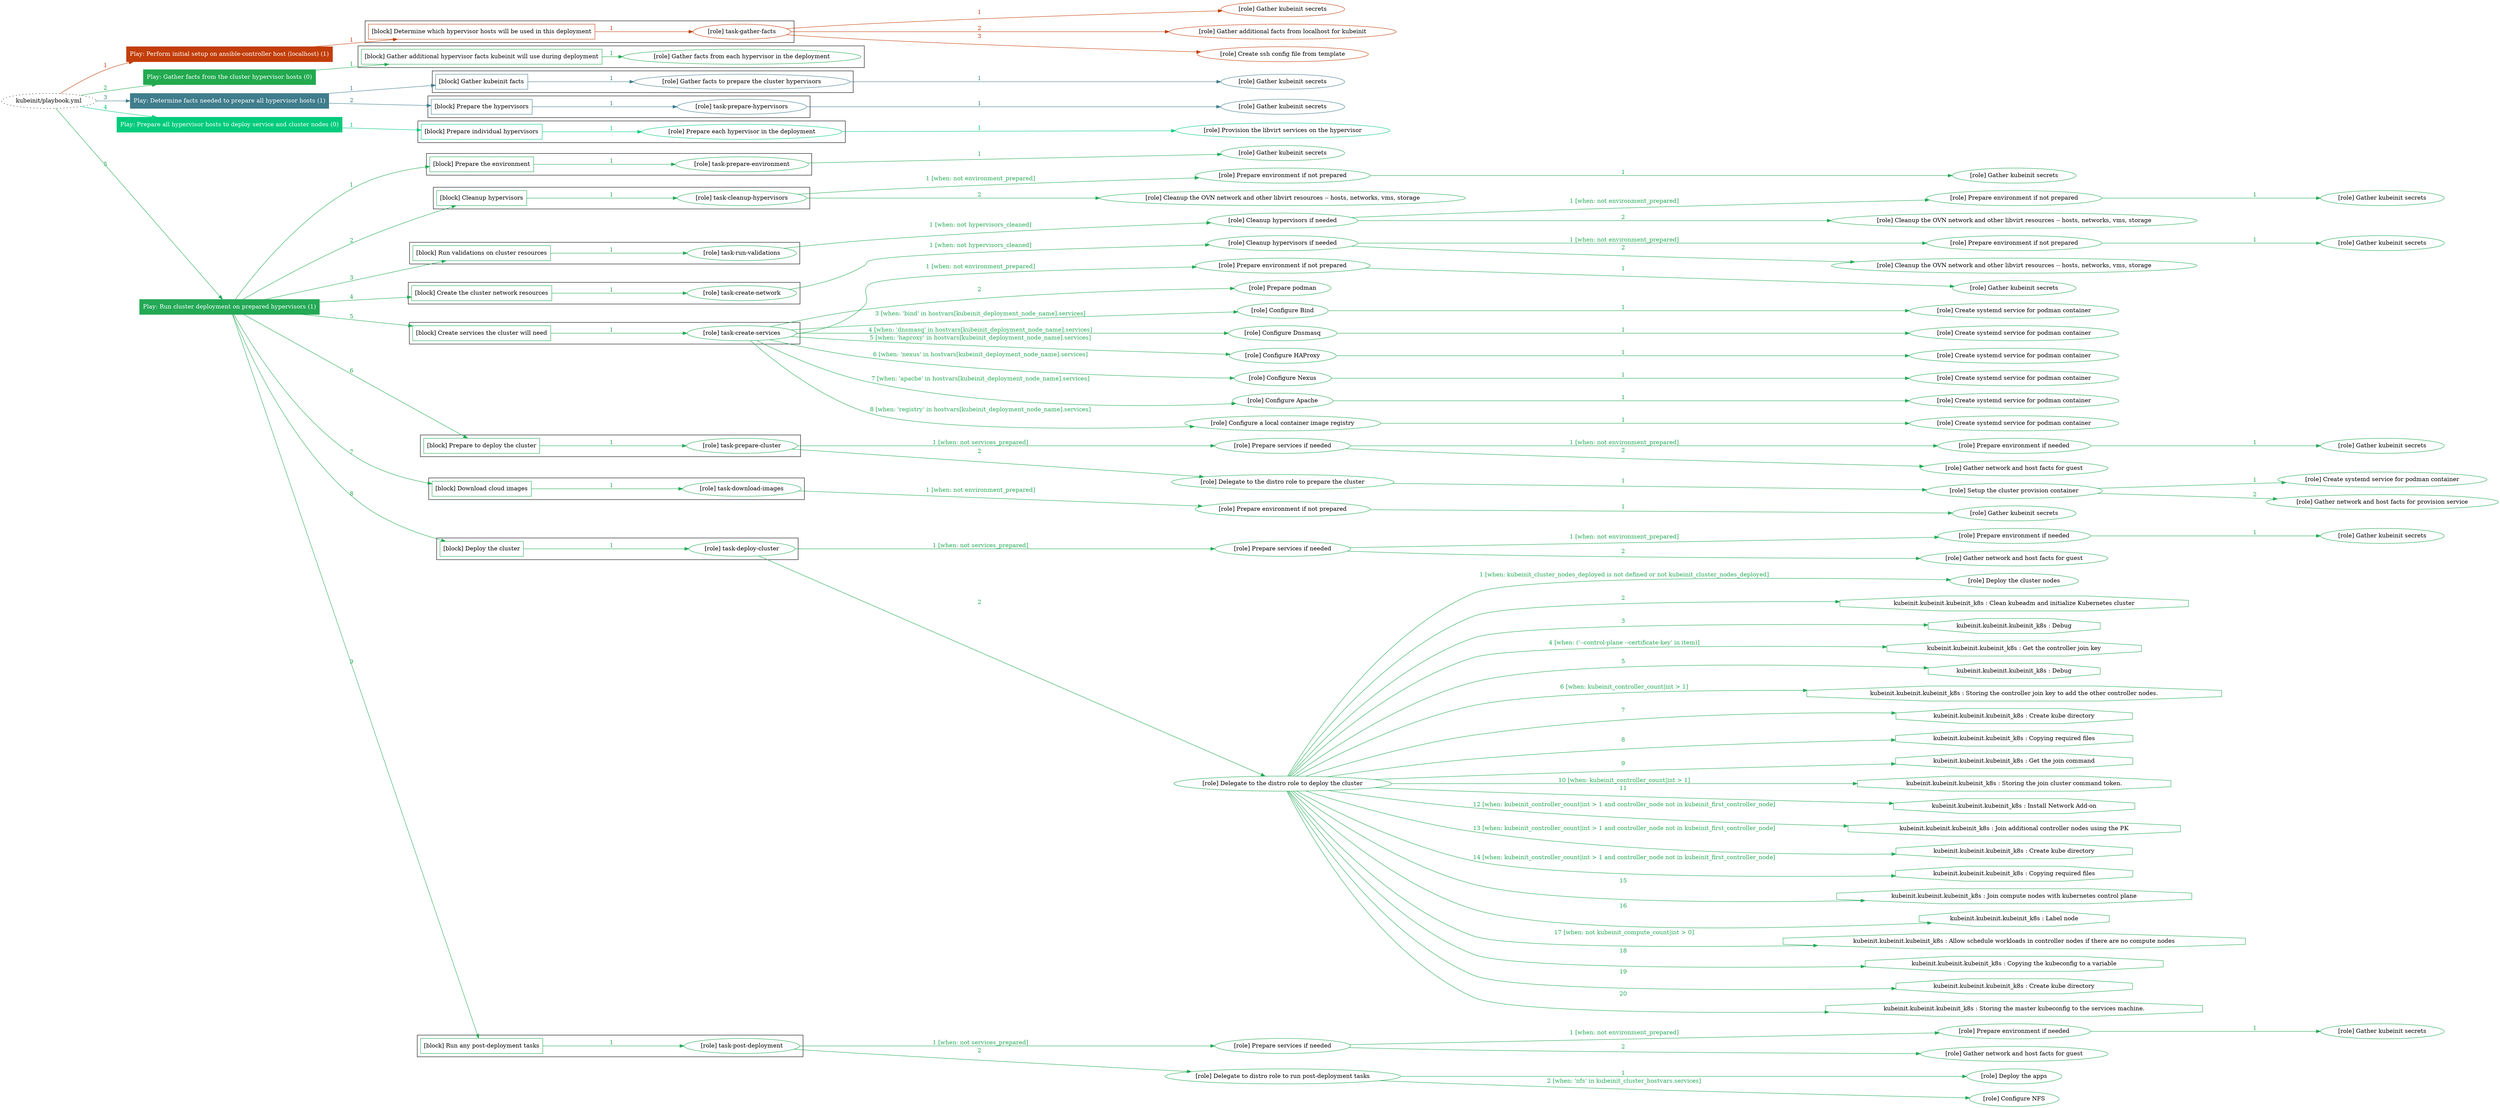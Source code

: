 digraph {
	graph [concentrate=true ordering=in rankdir=LR ratio=fill]
	edge [esep=5 sep=10]
	"kubeinit/playbook.yml" [URL="/home/runner/work/kubeinit/kubeinit/kubeinit/playbook.yml" id=playbook_2af66957 style=dotted]
	play_f3996094 [label="Play: Perform initial setup on ansible-controller host (localhost) (1)" URL="/home/runner/work/kubeinit/kubeinit/kubeinit/playbook.yml" color="#c23e0a" fontcolor="#ffffff" id=play_f3996094 shape=box style=filled tooltip=localhost]
	"kubeinit/playbook.yml" -> play_f3996094 [label="1 " color="#c23e0a" fontcolor="#c23e0a" id=edge_c5eaf8c7 labeltooltip="1 " tooltip="1 "]
	subgraph "Gather kubeinit secrets" {
		role_4ec7cae2 [label="[role] Gather kubeinit secrets" URL="/home/runner/.ansible/collections/ansible_collections/kubeinit/kubeinit/roles/kubeinit_prepare/tasks/build_hypervisors_group.yml" color="#c23e0a" id=role_4ec7cae2 tooltip="Gather kubeinit secrets"]
	}
	subgraph "Gather additional facts from localhost for kubeinit" {
		role_172be5a9 [label="[role] Gather additional facts from localhost for kubeinit" URL="/home/runner/.ansible/collections/ansible_collections/kubeinit/kubeinit/roles/kubeinit_prepare/tasks/build_hypervisors_group.yml" color="#c23e0a" id=role_172be5a9 tooltip="Gather additional facts from localhost for kubeinit"]
	}
	subgraph "Create ssh config file from template" {
		role_8881c49c [label="[role] Create ssh config file from template" URL="/home/runner/.ansible/collections/ansible_collections/kubeinit/kubeinit/roles/kubeinit_prepare/tasks/build_hypervisors_group.yml" color="#c23e0a" id=role_8881c49c tooltip="Create ssh config file from template"]
	}
	subgraph "task-gather-facts" {
		role_01f26b21 [label="[role] task-gather-facts" URL="/home/runner/work/kubeinit/kubeinit/kubeinit/playbook.yml" color="#c23e0a" id=role_01f26b21 tooltip="task-gather-facts"]
		role_01f26b21 -> role_4ec7cae2 [label="1 " color="#c23e0a" fontcolor="#c23e0a" id=edge_5e8ae590 labeltooltip="1 " tooltip="1 "]
		role_01f26b21 -> role_172be5a9 [label="2 " color="#c23e0a" fontcolor="#c23e0a" id=edge_879b4e52 labeltooltip="2 " tooltip="2 "]
		role_01f26b21 -> role_8881c49c [label="3 " color="#c23e0a" fontcolor="#c23e0a" id=edge_60de0d81 labeltooltip="3 " tooltip="3 "]
	}
	subgraph "Play: Perform initial setup on ansible-controller host (localhost) (1)" {
		play_f3996094 -> block_609d11ee [label=1 color="#c23e0a" fontcolor="#c23e0a" id=edge_d1c57ea1 labeltooltip=1 tooltip=1]
		subgraph cluster_block_609d11ee {
			block_609d11ee [label="[block] Determine which hypervisor hosts will be used in this deployment" URL="/home/runner/work/kubeinit/kubeinit/kubeinit/playbook.yml" color="#c23e0a" id=block_609d11ee labeltooltip="Determine which hypervisor hosts will be used in this deployment" shape=box tooltip="Determine which hypervisor hosts will be used in this deployment"]
			block_609d11ee -> role_01f26b21 [label="1 " color="#c23e0a" fontcolor="#c23e0a" id=edge_2f286d44 labeltooltip="1 " tooltip="1 "]
		}
	}
	play_d330a98d [label="Play: Gather facts from the cluster hypervisor hosts (0)" URL="/home/runner/work/kubeinit/kubeinit/kubeinit/playbook.yml" color="#22aa4f" fontcolor="#ffffff" id=play_d330a98d shape=box style=filled tooltip="Play: Gather facts from the cluster hypervisor hosts (0)"]
	"kubeinit/playbook.yml" -> play_d330a98d [label="2 " color="#22aa4f" fontcolor="#22aa4f" id=edge_b6f22baf labeltooltip="2 " tooltip="2 "]
	subgraph "Gather facts from each hypervisor in the deployment" {
		role_2ea8d318 [label="[role] Gather facts from each hypervisor in the deployment" URL="/home/runner/work/kubeinit/kubeinit/kubeinit/playbook.yml" color="#22aa4f" id=role_2ea8d318 tooltip="Gather facts from each hypervisor in the deployment"]
	}
	subgraph "Play: Gather facts from the cluster hypervisor hosts (0)" {
		play_d330a98d -> block_a0192c1f [label=1 color="#22aa4f" fontcolor="#22aa4f" id=edge_f979d22c labeltooltip=1 tooltip=1]
		subgraph cluster_block_a0192c1f {
			block_a0192c1f [label="[block] Gather additional hypervisor facts kubeinit will use during deployment" URL="/home/runner/work/kubeinit/kubeinit/kubeinit/playbook.yml" color="#22aa4f" id=block_a0192c1f labeltooltip="Gather additional hypervisor facts kubeinit will use during deployment" shape=box tooltip="Gather additional hypervisor facts kubeinit will use during deployment"]
			block_a0192c1f -> role_2ea8d318 [label="1 " color="#22aa4f" fontcolor="#22aa4f" id=edge_ec2e20f8 labeltooltip="1 " tooltip="1 "]
		}
	}
	play_8c761207 [label="Play: Determine facts needed to prepare all hypervisor hosts (1)" URL="/home/runner/work/kubeinit/kubeinit/kubeinit/playbook.yml" color="#3f7d8d" fontcolor="#ffffff" id=play_8c761207 shape=box style=filled tooltip=localhost]
	"kubeinit/playbook.yml" -> play_8c761207 [label="3 " color="#3f7d8d" fontcolor="#3f7d8d" id=edge_eef0acbc labeltooltip="3 " tooltip="3 "]
	subgraph "Gather kubeinit secrets" {
		role_eb3e48d8 [label="[role] Gather kubeinit secrets" URL="/home/runner/.ansible/collections/ansible_collections/kubeinit/kubeinit/roles/kubeinit_prepare/tasks/gather_kubeinit_facts.yml" color="#3f7d8d" id=role_eb3e48d8 tooltip="Gather kubeinit secrets"]
	}
	subgraph "Gather facts to prepare the cluster hypervisors" {
		role_c246a0ab [label="[role] Gather facts to prepare the cluster hypervisors" URL="/home/runner/work/kubeinit/kubeinit/kubeinit/playbook.yml" color="#3f7d8d" id=role_c246a0ab tooltip="Gather facts to prepare the cluster hypervisors"]
		role_c246a0ab -> role_eb3e48d8 [label="1 " color="#3f7d8d" fontcolor="#3f7d8d" id=edge_fba3e401 labeltooltip="1 " tooltip="1 "]
	}
	subgraph "Gather kubeinit secrets" {
		role_e190739e [label="[role] Gather kubeinit secrets" URL="/home/runner/.ansible/collections/ansible_collections/kubeinit/kubeinit/roles/kubeinit_prepare/tasks/gather_kubeinit_facts.yml" color="#3f7d8d" id=role_e190739e tooltip="Gather kubeinit secrets"]
	}
	subgraph "task-prepare-hypervisors" {
		role_053fa92c [label="[role] task-prepare-hypervisors" URL="/home/runner/work/kubeinit/kubeinit/kubeinit/playbook.yml" color="#3f7d8d" id=role_053fa92c tooltip="task-prepare-hypervisors"]
		role_053fa92c -> role_e190739e [label="1 " color="#3f7d8d" fontcolor="#3f7d8d" id=edge_a011cdf4 labeltooltip="1 " tooltip="1 "]
	}
	subgraph "Play: Determine facts needed to prepare all hypervisor hosts (1)" {
		play_8c761207 -> block_69f58859 [label=1 color="#3f7d8d" fontcolor="#3f7d8d" id=edge_ca623330 labeltooltip=1 tooltip=1]
		subgraph cluster_block_69f58859 {
			block_69f58859 [label="[block] Gather kubeinit facts" URL="/home/runner/work/kubeinit/kubeinit/kubeinit/playbook.yml" color="#3f7d8d" id=block_69f58859 labeltooltip="Gather kubeinit facts" shape=box tooltip="Gather kubeinit facts"]
			block_69f58859 -> role_c246a0ab [label="1 " color="#3f7d8d" fontcolor="#3f7d8d" id=edge_0b6a6005 labeltooltip="1 " tooltip="1 "]
		}
		play_8c761207 -> block_71cc1fa5 [label=2 color="#3f7d8d" fontcolor="#3f7d8d" id=edge_9a4b9c7e labeltooltip=2 tooltip=2]
		subgraph cluster_block_71cc1fa5 {
			block_71cc1fa5 [label="[block] Prepare the hypervisors" URL="/home/runner/work/kubeinit/kubeinit/kubeinit/playbook.yml" color="#3f7d8d" id=block_71cc1fa5 labeltooltip="Prepare the hypervisors" shape=box tooltip="Prepare the hypervisors"]
			block_71cc1fa5 -> role_053fa92c [label="1 " color="#3f7d8d" fontcolor="#3f7d8d" id=edge_6f95081b labeltooltip="1 " tooltip="1 "]
		}
	}
	play_8c409a76 [label="Play: Prepare all hypervisor hosts to deploy service and cluster nodes (0)" URL="/home/runner/work/kubeinit/kubeinit/kubeinit/playbook.yml" color="#01cb7c" fontcolor="#ffffff" id=play_8c409a76 shape=box style=filled tooltip="Play: Prepare all hypervisor hosts to deploy service and cluster nodes (0)"]
	"kubeinit/playbook.yml" -> play_8c409a76 [label="4 " color="#01cb7c" fontcolor="#01cb7c" id=edge_e09ab917 labeltooltip="4 " tooltip="4 "]
	subgraph "Provision the libvirt services on the hypervisor" {
		role_3d98e425 [label="[role] Provision the libvirt services on the hypervisor" URL="/home/runner/.ansible/collections/ansible_collections/kubeinit/kubeinit/roles/kubeinit_prepare/tasks/prepare_hypervisor.yml" color="#01cb7c" id=role_3d98e425 tooltip="Provision the libvirt services on the hypervisor"]
	}
	subgraph "Prepare each hypervisor in the deployment" {
		role_811d2096 [label="[role] Prepare each hypervisor in the deployment" URL="/home/runner/work/kubeinit/kubeinit/kubeinit/playbook.yml" color="#01cb7c" id=role_811d2096 tooltip="Prepare each hypervisor in the deployment"]
		role_811d2096 -> role_3d98e425 [label="1 " color="#01cb7c" fontcolor="#01cb7c" id=edge_cd9efd26 labeltooltip="1 " tooltip="1 "]
	}
	subgraph "Play: Prepare all hypervisor hosts to deploy service and cluster nodes (0)" {
		play_8c409a76 -> block_01877026 [label=1 color="#01cb7c" fontcolor="#01cb7c" id=edge_3a6cc529 labeltooltip=1 tooltip=1]
		subgraph cluster_block_01877026 {
			block_01877026 [label="[block] Prepare individual hypervisors" URL="/home/runner/work/kubeinit/kubeinit/kubeinit/playbook.yml" color="#01cb7c" id=block_01877026 labeltooltip="Prepare individual hypervisors" shape=box tooltip="Prepare individual hypervisors"]
			block_01877026 -> role_811d2096 [label="1 " color="#01cb7c" fontcolor="#01cb7c" id=edge_aebe0fec labeltooltip="1 " tooltip="1 "]
		}
	}
	play_faf9eb2d [label="Play: Run cluster deployment on prepared hypervisors (1)" URL="/home/runner/work/kubeinit/kubeinit/kubeinit/playbook.yml" color="#23a955" fontcolor="#ffffff" id=play_faf9eb2d shape=box style=filled tooltip=localhost]
	"kubeinit/playbook.yml" -> play_faf9eb2d [label="5 " color="#23a955" fontcolor="#23a955" id=edge_b9d985f2 labeltooltip="5 " tooltip="5 "]
	subgraph "Gather kubeinit secrets" {
		role_77f7f538 [label="[role] Gather kubeinit secrets" URL="/home/runner/.ansible/collections/ansible_collections/kubeinit/kubeinit/roles/kubeinit_prepare/tasks/gather_kubeinit_facts.yml" color="#23a955" id=role_77f7f538 tooltip="Gather kubeinit secrets"]
	}
	subgraph "task-prepare-environment" {
		role_9021f71b [label="[role] task-prepare-environment" URL="/home/runner/work/kubeinit/kubeinit/kubeinit/playbook.yml" color="#23a955" id=role_9021f71b tooltip="task-prepare-environment"]
		role_9021f71b -> role_77f7f538 [label="1 " color="#23a955" fontcolor="#23a955" id=edge_45853f8e labeltooltip="1 " tooltip="1 "]
	}
	subgraph "Gather kubeinit secrets" {
		role_977afcd3 [label="[role] Gather kubeinit secrets" URL="/home/runner/.ansible/collections/ansible_collections/kubeinit/kubeinit/roles/kubeinit_prepare/tasks/gather_kubeinit_facts.yml" color="#23a955" id=role_977afcd3 tooltip="Gather kubeinit secrets"]
	}
	subgraph "Prepare environment if not prepared" {
		role_f47e2fa8 [label="[role] Prepare environment if not prepared" URL="/home/runner/.ansible/collections/ansible_collections/kubeinit/kubeinit/roles/kubeinit_prepare/tasks/cleanup_hypervisors.yml" color="#23a955" id=role_f47e2fa8 tooltip="Prepare environment if not prepared"]
		role_f47e2fa8 -> role_977afcd3 [label="1 " color="#23a955" fontcolor="#23a955" id=edge_999ff91a labeltooltip="1 " tooltip="1 "]
	}
	subgraph "Cleanup the OVN network and other libvirt resources -- hosts, networks, vms, storage" {
		role_90d19c18 [label="[role] Cleanup the OVN network and other libvirt resources -- hosts, networks, vms, storage" URL="/home/runner/.ansible/collections/ansible_collections/kubeinit/kubeinit/roles/kubeinit_prepare/tasks/cleanup_hypervisors.yml" color="#23a955" id=role_90d19c18 tooltip="Cleanup the OVN network and other libvirt resources -- hosts, networks, vms, storage"]
	}
	subgraph "task-cleanup-hypervisors" {
		role_3648b653 [label="[role] task-cleanup-hypervisors" URL="/home/runner/work/kubeinit/kubeinit/kubeinit/playbook.yml" color="#23a955" id=role_3648b653 tooltip="task-cleanup-hypervisors"]
		role_3648b653 -> role_f47e2fa8 [label="1 [when: not environment_prepared]" color="#23a955" fontcolor="#23a955" id=edge_df8250dd labeltooltip="1 [when: not environment_prepared]" tooltip="1 [when: not environment_prepared]"]
		role_3648b653 -> role_90d19c18 [label="2 " color="#23a955" fontcolor="#23a955" id=edge_77e6f14c labeltooltip="2 " tooltip="2 "]
	}
	subgraph "Gather kubeinit secrets" {
		role_af5f043c [label="[role] Gather kubeinit secrets" URL="/home/runner/.ansible/collections/ansible_collections/kubeinit/kubeinit/roles/kubeinit_prepare/tasks/gather_kubeinit_facts.yml" color="#23a955" id=role_af5f043c tooltip="Gather kubeinit secrets"]
	}
	subgraph "Prepare environment if not prepared" {
		role_a463827c [label="[role] Prepare environment if not prepared" URL="/home/runner/.ansible/collections/ansible_collections/kubeinit/kubeinit/roles/kubeinit_prepare/tasks/cleanup_hypervisors.yml" color="#23a955" id=role_a463827c tooltip="Prepare environment if not prepared"]
		role_a463827c -> role_af5f043c [label="1 " color="#23a955" fontcolor="#23a955" id=edge_4c752367 labeltooltip="1 " tooltip="1 "]
	}
	subgraph "Cleanup the OVN network and other libvirt resources -- hosts, networks, vms, storage" {
		role_f3981cd3 [label="[role] Cleanup the OVN network and other libvirt resources -- hosts, networks, vms, storage" URL="/home/runner/.ansible/collections/ansible_collections/kubeinit/kubeinit/roles/kubeinit_prepare/tasks/cleanup_hypervisors.yml" color="#23a955" id=role_f3981cd3 tooltip="Cleanup the OVN network and other libvirt resources -- hosts, networks, vms, storage"]
	}
	subgraph "Cleanup hypervisors if needed" {
		role_7a6c299d [label="[role] Cleanup hypervisors if needed" URL="/home/runner/.ansible/collections/ansible_collections/kubeinit/kubeinit/roles/kubeinit_validations/tasks/main.yml" color="#23a955" id=role_7a6c299d tooltip="Cleanup hypervisors if needed"]
		role_7a6c299d -> role_a463827c [label="1 [when: not environment_prepared]" color="#23a955" fontcolor="#23a955" id=edge_bbc5512d labeltooltip="1 [when: not environment_prepared]" tooltip="1 [when: not environment_prepared]"]
		role_7a6c299d -> role_f3981cd3 [label="2 " color="#23a955" fontcolor="#23a955" id=edge_6c10f0ac labeltooltip="2 " tooltip="2 "]
	}
	subgraph "task-run-validations" {
		role_b21b156e [label="[role] task-run-validations" URL="/home/runner/work/kubeinit/kubeinit/kubeinit/playbook.yml" color="#23a955" id=role_b21b156e tooltip="task-run-validations"]
		role_b21b156e -> role_7a6c299d [label="1 [when: not hypervisors_cleaned]" color="#23a955" fontcolor="#23a955" id=edge_f480f31f labeltooltip="1 [when: not hypervisors_cleaned]" tooltip="1 [when: not hypervisors_cleaned]"]
	}
	subgraph "Gather kubeinit secrets" {
		role_039a39a7 [label="[role] Gather kubeinit secrets" URL="/home/runner/.ansible/collections/ansible_collections/kubeinit/kubeinit/roles/kubeinit_prepare/tasks/gather_kubeinit_facts.yml" color="#23a955" id=role_039a39a7 tooltip="Gather kubeinit secrets"]
	}
	subgraph "Prepare environment if not prepared" {
		role_2c4d0acc [label="[role] Prepare environment if not prepared" URL="/home/runner/.ansible/collections/ansible_collections/kubeinit/kubeinit/roles/kubeinit_prepare/tasks/cleanup_hypervisors.yml" color="#23a955" id=role_2c4d0acc tooltip="Prepare environment if not prepared"]
		role_2c4d0acc -> role_039a39a7 [label="1 " color="#23a955" fontcolor="#23a955" id=edge_391d1a73 labeltooltip="1 " tooltip="1 "]
	}
	subgraph "Cleanup the OVN network and other libvirt resources -- hosts, networks, vms, storage" {
		role_4a7fc6c5 [label="[role] Cleanup the OVN network and other libvirt resources -- hosts, networks, vms, storage" URL="/home/runner/.ansible/collections/ansible_collections/kubeinit/kubeinit/roles/kubeinit_prepare/tasks/cleanup_hypervisors.yml" color="#23a955" id=role_4a7fc6c5 tooltip="Cleanup the OVN network and other libvirt resources -- hosts, networks, vms, storage"]
	}
	subgraph "Cleanup hypervisors if needed" {
		role_03b50c5e [label="[role] Cleanup hypervisors if needed" URL="/home/runner/.ansible/collections/ansible_collections/kubeinit/kubeinit/roles/kubeinit_libvirt/tasks/create_network.yml" color="#23a955" id=role_03b50c5e tooltip="Cleanup hypervisors if needed"]
		role_03b50c5e -> role_2c4d0acc [label="1 [when: not environment_prepared]" color="#23a955" fontcolor="#23a955" id=edge_638bbbee labeltooltip="1 [when: not environment_prepared]" tooltip="1 [when: not environment_prepared]"]
		role_03b50c5e -> role_4a7fc6c5 [label="2 " color="#23a955" fontcolor="#23a955" id=edge_d6406ff6 labeltooltip="2 " tooltip="2 "]
	}
	subgraph "task-create-network" {
		role_29219c7a [label="[role] task-create-network" URL="/home/runner/work/kubeinit/kubeinit/kubeinit/playbook.yml" color="#23a955" id=role_29219c7a tooltip="task-create-network"]
		role_29219c7a -> role_03b50c5e [label="1 [when: not hypervisors_cleaned]" color="#23a955" fontcolor="#23a955" id=edge_051eded7 labeltooltip="1 [when: not hypervisors_cleaned]" tooltip="1 [when: not hypervisors_cleaned]"]
	}
	subgraph "Gather kubeinit secrets" {
		role_9c2c5ed8 [label="[role] Gather kubeinit secrets" URL="/home/runner/.ansible/collections/ansible_collections/kubeinit/kubeinit/roles/kubeinit_prepare/tasks/gather_kubeinit_facts.yml" color="#23a955" id=role_9c2c5ed8 tooltip="Gather kubeinit secrets"]
	}
	subgraph "Prepare environment if not prepared" {
		role_dd7f37dc [label="[role] Prepare environment if not prepared" URL="/home/runner/.ansible/collections/ansible_collections/kubeinit/kubeinit/roles/kubeinit_services/tasks/main.yml" color="#23a955" id=role_dd7f37dc tooltip="Prepare environment if not prepared"]
		role_dd7f37dc -> role_9c2c5ed8 [label="1 " color="#23a955" fontcolor="#23a955" id=edge_6b55117f labeltooltip="1 " tooltip="1 "]
	}
	subgraph "Prepare podman" {
		role_c8c1644e [label="[role] Prepare podman" URL="/home/runner/.ansible/collections/ansible_collections/kubeinit/kubeinit/roles/kubeinit_services/tasks/00_create_service_pod.yml" color="#23a955" id=role_c8c1644e tooltip="Prepare podman"]
	}
	subgraph "Create systemd service for podman container" {
		role_066ea9ad [label="[role] Create systemd service for podman container" URL="/home/runner/.ansible/collections/ansible_collections/kubeinit/kubeinit/roles/kubeinit_bind/tasks/main.yml" color="#23a955" id=role_066ea9ad tooltip="Create systemd service for podman container"]
	}
	subgraph "Configure Bind" {
		role_b146fba0 [label="[role] Configure Bind" URL="/home/runner/.ansible/collections/ansible_collections/kubeinit/kubeinit/roles/kubeinit_services/tasks/start_services_containers.yml" color="#23a955" id=role_b146fba0 tooltip="Configure Bind"]
		role_b146fba0 -> role_066ea9ad [label="1 " color="#23a955" fontcolor="#23a955" id=edge_94672c36 labeltooltip="1 " tooltip="1 "]
	}
	subgraph "Create systemd service for podman container" {
		role_c6168636 [label="[role] Create systemd service for podman container" URL="/home/runner/.ansible/collections/ansible_collections/kubeinit/kubeinit/roles/kubeinit_dnsmasq/tasks/main.yml" color="#23a955" id=role_c6168636 tooltip="Create systemd service for podman container"]
	}
	subgraph "Configure Dnsmasq" {
		role_dacbe53c [label="[role] Configure Dnsmasq" URL="/home/runner/.ansible/collections/ansible_collections/kubeinit/kubeinit/roles/kubeinit_services/tasks/start_services_containers.yml" color="#23a955" id=role_dacbe53c tooltip="Configure Dnsmasq"]
		role_dacbe53c -> role_c6168636 [label="1 " color="#23a955" fontcolor="#23a955" id=edge_163792bd labeltooltip="1 " tooltip="1 "]
	}
	subgraph "Create systemd service for podman container" {
		role_6a76040e [label="[role] Create systemd service for podman container" URL="/home/runner/.ansible/collections/ansible_collections/kubeinit/kubeinit/roles/kubeinit_haproxy/tasks/main.yml" color="#23a955" id=role_6a76040e tooltip="Create systemd service for podman container"]
	}
	subgraph "Configure HAProxy" {
		role_01176049 [label="[role] Configure HAProxy" URL="/home/runner/.ansible/collections/ansible_collections/kubeinit/kubeinit/roles/kubeinit_services/tasks/start_services_containers.yml" color="#23a955" id=role_01176049 tooltip="Configure HAProxy"]
		role_01176049 -> role_6a76040e [label="1 " color="#23a955" fontcolor="#23a955" id=edge_1ca40b96 labeltooltip="1 " tooltip="1 "]
	}
	subgraph "Create systemd service for podman container" {
		role_6191ad40 [label="[role] Create systemd service for podman container" URL="/home/runner/.ansible/collections/ansible_collections/kubeinit/kubeinit/roles/kubeinit_nexus/tasks/main.yml" color="#23a955" id=role_6191ad40 tooltip="Create systemd service for podman container"]
	}
	subgraph "Configure Nexus" {
		role_69a966e3 [label="[role] Configure Nexus" URL="/home/runner/.ansible/collections/ansible_collections/kubeinit/kubeinit/roles/kubeinit_services/tasks/start_services_containers.yml" color="#23a955" id=role_69a966e3 tooltip="Configure Nexus"]
		role_69a966e3 -> role_6191ad40 [label="1 " color="#23a955" fontcolor="#23a955" id=edge_3650b27d labeltooltip="1 " tooltip="1 "]
	}
	subgraph "Create systemd service for podman container" {
		role_3420b965 [label="[role] Create systemd service for podman container" URL="/home/runner/.ansible/collections/ansible_collections/kubeinit/kubeinit/roles/kubeinit_apache/tasks/main.yml" color="#23a955" id=role_3420b965 tooltip="Create systemd service for podman container"]
	}
	subgraph "Configure Apache" {
		role_1c076a7f [label="[role] Configure Apache" URL="/home/runner/.ansible/collections/ansible_collections/kubeinit/kubeinit/roles/kubeinit_services/tasks/start_services_containers.yml" color="#23a955" id=role_1c076a7f tooltip="Configure Apache"]
		role_1c076a7f -> role_3420b965 [label="1 " color="#23a955" fontcolor="#23a955" id=edge_bc4d9d95 labeltooltip="1 " tooltip="1 "]
	}
	subgraph "Create systemd service for podman container" {
		role_8d29ed96 [label="[role] Create systemd service for podman container" URL="/home/runner/.ansible/collections/ansible_collections/kubeinit/kubeinit/roles/kubeinit_registry/tasks/main.yml" color="#23a955" id=role_8d29ed96 tooltip="Create systemd service for podman container"]
	}
	subgraph "Configure a local container image registry" {
		role_bcca88df [label="[role] Configure a local container image registry" URL="/home/runner/.ansible/collections/ansible_collections/kubeinit/kubeinit/roles/kubeinit_services/tasks/start_services_containers.yml" color="#23a955" id=role_bcca88df tooltip="Configure a local container image registry"]
		role_bcca88df -> role_8d29ed96 [label="1 " color="#23a955" fontcolor="#23a955" id=edge_b3b6a270 labeltooltip="1 " tooltip="1 "]
	}
	subgraph "task-create-services" {
		role_36e0c078 [label="[role] task-create-services" URL="/home/runner/work/kubeinit/kubeinit/kubeinit/playbook.yml" color="#23a955" id=role_36e0c078 tooltip="task-create-services"]
		role_36e0c078 -> role_dd7f37dc [label="1 [when: not environment_prepared]" color="#23a955" fontcolor="#23a955" id=edge_a9c42b18 labeltooltip="1 [when: not environment_prepared]" tooltip="1 [when: not environment_prepared]"]
		role_36e0c078 -> role_c8c1644e [label="2 " color="#23a955" fontcolor="#23a955" id=edge_dd3e9c9b labeltooltip="2 " tooltip="2 "]
		role_36e0c078 -> role_b146fba0 [label="3 [when: 'bind' in hostvars[kubeinit_deployment_node_name].services]" color="#23a955" fontcolor="#23a955" id=edge_d6245803 labeltooltip="3 [when: 'bind' in hostvars[kubeinit_deployment_node_name].services]" tooltip="3 [when: 'bind' in hostvars[kubeinit_deployment_node_name].services]"]
		role_36e0c078 -> role_dacbe53c [label="4 [when: 'dnsmasq' in hostvars[kubeinit_deployment_node_name].services]" color="#23a955" fontcolor="#23a955" id=edge_96df4ee0 labeltooltip="4 [when: 'dnsmasq' in hostvars[kubeinit_deployment_node_name].services]" tooltip="4 [when: 'dnsmasq' in hostvars[kubeinit_deployment_node_name].services]"]
		role_36e0c078 -> role_01176049 [label="5 [when: 'haproxy' in hostvars[kubeinit_deployment_node_name].services]" color="#23a955" fontcolor="#23a955" id=edge_d3340b0d labeltooltip="5 [when: 'haproxy' in hostvars[kubeinit_deployment_node_name].services]" tooltip="5 [when: 'haproxy' in hostvars[kubeinit_deployment_node_name].services]"]
		role_36e0c078 -> role_69a966e3 [label="6 [when: 'nexus' in hostvars[kubeinit_deployment_node_name].services]" color="#23a955" fontcolor="#23a955" id=edge_2ba98c6e labeltooltip="6 [when: 'nexus' in hostvars[kubeinit_deployment_node_name].services]" tooltip="6 [when: 'nexus' in hostvars[kubeinit_deployment_node_name].services]"]
		role_36e0c078 -> role_1c076a7f [label="7 [when: 'apache' in hostvars[kubeinit_deployment_node_name].services]" color="#23a955" fontcolor="#23a955" id=edge_f6f2c018 labeltooltip="7 [when: 'apache' in hostvars[kubeinit_deployment_node_name].services]" tooltip="7 [when: 'apache' in hostvars[kubeinit_deployment_node_name].services]"]
		role_36e0c078 -> role_bcca88df [label="8 [when: 'registry' in hostvars[kubeinit_deployment_node_name].services]" color="#23a955" fontcolor="#23a955" id=edge_ef4d6bc8 labeltooltip="8 [when: 'registry' in hostvars[kubeinit_deployment_node_name].services]" tooltip="8 [when: 'registry' in hostvars[kubeinit_deployment_node_name].services]"]
	}
	subgraph "Gather kubeinit secrets" {
		role_f8daf9d8 [label="[role] Gather kubeinit secrets" URL="/home/runner/.ansible/collections/ansible_collections/kubeinit/kubeinit/roles/kubeinit_prepare/tasks/gather_kubeinit_facts.yml" color="#23a955" id=role_f8daf9d8 tooltip="Gather kubeinit secrets"]
	}
	subgraph "Prepare environment if needed" {
		role_59e1f3f0 [label="[role] Prepare environment if needed" URL="/home/runner/.ansible/collections/ansible_collections/kubeinit/kubeinit/roles/kubeinit_services/tasks/prepare_services.yml" color="#23a955" id=role_59e1f3f0 tooltip="Prepare environment if needed"]
		role_59e1f3f0 -> role_f8daf9d8 [label="1 " color="#23a955" fontcolor="#23a955" id=edge_a755abf2 labeltooltip="1 " tooltip="1 "]
	}
	subgraph "Gather network and host facts for guest" {
		role_1e56eb19 [label="[role] Gather network and host facts for guest" URL="/home/runner/.ansible/collections/ansible_collections/kubeinit/kubeinit/roles/kubeinit_services/tasks/prepare_services.yml" color="#23a955" id=role_1e56eb19 tooltip="Gather network and host facts for guest"]
	}
	subgraph "Prepare services if needed" {
		role_bdba3ddf [label="[role] Prepare services if needed" URL="/home/runner/.ansible/collections/ansible_collections/kubeinit/kubeinit/roles/kubeinit_prepare/tasks/prepare_cluster.yml" color="#23a955" id=role_bdba3ddf tooltip="Prepare services if needed"]
		role_bdba3ddf -> role_59e1f3f0 [label="1 [when: not environment_prepared]" color="#23a955" fontcolor="#23a955" id=edge_e48ddd8f labeltooltip="1 [when: not environment_prepared]" tooltip="1 [when: not environment_prepared]"]
		role_bdba3ddf -> role_1e56eb19 [label="2 " color="#23a955" fontcolor="#23a955" id=edge_d4d265b1 labeltooltip="2 " tooltip="2 "]
	}
	subgraph "Create systemd service for podman container" {
		role_86eb65c0 [label="[role] Create systemd service for podman container" URL="/home/runner/.ansible/collections/ansible_collections/kubeinit/kubeinit/roles/kubeinit_services/tasks/create_provision_container.yml" color="#23a955" id=role_86eb65c0 tooltip="Create systemd service for podman container"]
	}
	subgraph "Gather network and host facts for provision service" {
		role_63705f16 [label="[role] Gather network and host facts for provision service" URL="/home/runner/.ansible/collections/ansible_collections/kubeinit/kubeinit/roles/kubeinit_services/tasks/create_provision_container.yml" color="#23a955" id=role_63705f16 tooltip="Gather network and host facts for provision service"]
	}
	subgraph "Setup the cluster provision container" {
		role_0d4898d7 [label="[role] Setup the cluster provision container" URL="/home/runner/.ansible/collections/ansible_collections/kubeinit/kubeinit/roles/kubeinit_k8s/tasks/prepare_cluster.yml" color="#23a955" id=role_0d4898d7 tooltip="Setup the cluster provision container"]
		role_0d4898d7 -> role_86eb65c0 [label="1 " color="#23a955" fontcolor="#23a955" id=edge_e34e61dd labeltooltip="1 " tooltip="1 "]
		role_0d4898d7 -> role_63705f16 [label="2 " color="#23a955" fontcolor="#23a955" id=edge_bd314c95 labeltooltip="2 " tooltip="2 "]
	}
	subgraph "Delegate to the distro role to prepare the cluster" {
		role_6d998cc5 [label="[role] Delegate to the distro role to prepare the cluster" URL="/home/runner/.ansible/collections/ansible_collections/kubeinit/kubeinit/roles/kubeinit_prepare/tasks/prepare_cluster.yml" color="#23a955" id=role_6d998cc5 tooltip="Delegate to the distro role to prepare the cluster"]
		role_6d998cc5 -> role_0d4898d7 [label="1 " color="#23a955" fontcolor="#23a955" id=edge_64bd77bd labeltooltip="1 " tooltip="1 "]
	}
	subgraph "task-prepare-cluster" {
		role_9be1f060 [label="[role] task-prepare-cluster" URL="/home/runner/work/kubeinit/kubeinit/kubeinit/playbook.yml" color="#23a955" id=role_9be1f060 tooltip="task-prepare-cluster"]
		role_9be1f060 -> role_bdba3ddf [label="1 [when: not services_prepared]" color="#23a955" fontcolor="#23a955" id=edge_8af13a87 labeltooltip="1 [when: not services_prepared]" tooltip="1 [when: not services_prepared]"]
		role_9be1f060 -> role_6d998cc5 [label="2 " color="#23a955" fontcolor="#23a955" id=edge_94940a41 labeltooltip="2 " tooltip="2 "]
	}
	subgraph "Gather kubeinit secrets" {
		role_c258549a [label="[role] Gather kubeinit secrets" URL="/home/runner/.ansible/collections/ansible_collections/kubeinit/kubeinit/roles/kubeinit_prepare/tasks/gather_kubeinit_facts.yml" color="#23a955" id=role_c258549a tooltip="Gather kubeinit secrets"]
	}
	subgraph "Prepare environment if not prepared" {
		role_8f2d12c6 [label="[role] Prepare environment if not prepared" URL="/home/runner/.ansible/collections/ansible_collections/kubeinit/kubeinit/roles/kubeinit_libvirt/tasks/download_cloud_images.yml" color="#23a955" id=role_8f2d12c6 tooltip="Prepare environment if not prepared"]
		role_8f2d12c6 -> role_c258549a [label="1 " color="#23a955" fontcolor="#23a955" id=edge_027a68fd labeltooltip="1 " tooltip="1 "]
	}
	subgraph "task-download-images" {
		role_d91a7562 [label="[role] task-download-images" URL="/home/runner/work/kubeinit/kubeinit/kubeinit/playbook.yml" color="#23a955" id=role_d91a7562 tooltip="task-download-images"]
		role_d91a7562 -> role_8f2d12c6 [label="1 [when: not environment_prepared]" color="#23a955" fontcolor="#23a955" id=edge_82154edd labeltooltip="1 [when: not environment_prepared]" tooltip="1 [when: not environment_prepared]"]
	}
	subgraph "Gather kubeinit secrets" {
		role_e30a35e0 [label="[role] Gather kubeinit secrets" URL="/home/runner/.ansible/collections/ansible_collections/kubeinit/kubeinit/roles/kubeinit_prepare/tasks/gather_kubeinit_facts.yml" color="#23a955" id=role_e30a35e0 tooltip="Gather kubeinit secrets"]
	}
	subgraph "Prepare environment if needed" {
		role_c90e255a [label="[role] Prepare environment if needed" URL="/home/runner/.ansible/collections/ansible_collections/kubeinit/kubeinit/roles/kubeinit_services/tasks/prepare_services.yml" color="#23a955" id=role_c90e255a tooltip="Prepare environment if needed"]
		role_c90e255a -> role_e30a35e0 [label="1 " color="#23a955" fontcolor="#23a955" id=edge_1ae28feb labeltooltip="1 " tooltip="1 "]
	}
	subgraph "Gather network and host facts for guest" {
		role_2adcba11 [label="[role] Gather network and host facts for guest" URL="/home/runner/.ansible/collections/ansible_collections/kubeinit/kubeinit/roles/kubeinit_services/tasks/prepare_services.yml" color="#23a955" id=role_2adcba11 tooltip="Gather network and host facts for guest"]
	}
	subgraph "Prepare services if needed" {
		role_0579d0f3 [label="[role] Prepare services if needed" URL="/home/runner/.ansible/collections/ansible_collections/kubeinit/kubeinit/roles/kubeinit_prepare/tasks/deploy_cluster.yml" color="#23a955" id=role_0579d0f3 tooltip="Prepare services if needed"]
		role_0579d0f3 -> role_c90e255a [label="1 [when: not environment_prepared]" color="#23a955" fontcolor="#23a955" id=edge_6f953338 labeltooltip="1 [when: not environment_prepared]" tooltip="1 [when: not environment_prepared]"]
		role_0579d0f3 -> role_2adcba11 [label="2 " color="#23a955" fontcolor="#23a955" id=edge_1a4cd054 labeltooltip="2 " tooltip="2 "]
	}
	subgraph "Deploy the cluster nodes" {
		role_3ee8e1f5 [label="[role] Deploy the cluster nodes" URL="/home/runner/.ansible/collections/ansible_collections/kubeinit/kubeinit/roles/kubeinit_k8s/tasks/main.yml" color="#23a955" id=role_3ee8e1f5 tooltip="Deploy the cluster nodes"]
	}
	subgraph "Delegate to the distro role to deploy the cluster" {
		role_9da6e3c3 [label="[role] Delegate to the distro role to deploy the cluster" URL="/home/runner/.ansible/collections/ansible_collections/kubeinit/kubeinit/roles/kubeinit_prepare/tasks/deploy_cluster.yml" color="#23a955" id=role_9da6e3c3 tooltip="Delegate to the distro role to deploy the cluster"]
		role_9da6e3c3 -> role_3ee8e1f5 [label="1 [when: kubeinit_cluster_nodes_deployed is not defined or not kubeinit_cluster_nodes_deployed]" color="#23a955" fontcolor="#23a955" id=edge_7994fd7e labeltooltip="1 [when: kubeinit_cluster_nodes_deployed is not defined or not kubeinit_cluster_nodes_deployed]" tooltip="1 [when: kubeinit_cluster_nodes_deployed is not defined or not kubeinit_cluster_nodes_deployed]"]
		task_9538d601 [label="kubeinit.kubeinit.kubeinit_k8s : Clean kubeadm and initialize Kubernetes cluster" URL="/home/runner/.ansible/collections/ansible_collections/kubeinit/kubeinit/roles/kubeinit_k8s/tasks/main.yml" color="#23a955" id=task_9538d601 shape=octagon tooltip="kubeinit.kubeinit.kubeinit_k8s : Clean kubeadm and initialize Kubernetes cluster"]
		role_9da6e3c3 -> task_9538d601 [label="2 " color="#23a955" fontcolor="#23a955" id=edge_641bc314 labeltooltip="2 " tooltip="2 "]
		task_b37f8171 [label="kubeinit.kubeinit.kubeinit_k8s : Debug" URL="/home/runner/.ansible/collections/ansible_collections/kubeinit/kubeinit/roles/kubeinit_k8s/tasks/main.yml" color="#23a955" id=task_b37f8171 shape=octagon tooltip="kubeinit.kubeinit.kubeinit_k8s : Debug"]
		role_9da6e3c3 -> task_b37f8171 [label="3 " color="#23a955" fontcolor="#23a955" id=edge_9efdd776 labeltooltip="3 " tooltip="3 "]
		task_84f9b2a6 [label="kubeinit.kubeinit.kubeinit_k8s : Get the controller join key" URL="/home/runner/.ansible/collections/ansible_collections/kubeinit/kubeinit/roles/kubeinit_k8s/tasks/main.yml" color="#23a955" id=task_84f9b2a6 shape=octagon tooltip="kubeinit.kubeinit.kubeinit_k8s : Get the controller join key"]
		role_9da6e3c3 -> task_84f9b2a6 [label="4 [when: ('--control-plane --certificate-key' in item)]" color="#23a955" fontcolor="#23a955" id=edge_0b22b994 labeltooltip="4 [when: ('--control-plane --certificate-key' in item)]" tooltip="4 [when: ('--control-plane --certificate-key' in item)]"]
		task_a129390a [label="kubeinit.kubeinit.kubeinit_k8s : Debug" URL="/home/runner/.ansible/collections/ansible_collections/kubeinit/kubeinit/roles/kubeinit_k8s/tasks/main.yml" color="#23a955" id=task_a129390a shape=octagon tooltip="kubeinit.kubeinit.kubeinit_k8s : Debug"]
		role_9da6e3c3 -> task_a129390a [label="5 " color="#23a955" fontcolor="#23a955" id=edge_a8ae85ef labeltooltip="5 " tooltip="5 "]
		task_a6d63731 [label="kubeinit.kubeinit.kubeinit_k8s : Storing the controller join key to add the other controller nodes." URL="/home/runner/.ansible/collections/ansible_collections/kubeinit/kubeinit/roles/kubeinit_k8s/tasks/main.yml" color="#23a955" id=task_a6d63731 shape=octagon tooltip="kubeinit.kubeinit.kubeinit_k8s : Storing the controller join key to add the other controller nodes."]
		role_9da6e3c3 -> task_a6d63731 [label="6 [when: kubeinit_controller_count|int > 1]" color="#23a955" fontcolor="#23a955" id=edge_a58d2004 labeltooltip="6 [when: kubeinit_controller_count|int > 1]" tooltip="6 [when: kubeinit_controller_count|int > 1]"]
		task_c671d106 [label="kubeinit.kubeinit.kubeinit_k8s : Create kube directory" URL="/home/runner/.ansible/collections/ansible_collections/kubeinit/kubeinit/roles/kubeinit_k8s/tasks/main.yml" color="#23a955" id=task_c671d106 shape=octagon tooltip="kubeinit.kubeinit.kubeinit_k8s : Create kube directory"]
		role_9da6e3c3 -> task_c671d106 [label="7 " color="#23a955" fontcolor="#23a955" id=edge_41be73b7 labeltooltip="7 " tooltip="7 "]
		task_7ac40862 [label="kubeinit.kubeinit.kubeinit_k8s : Copying required files" URL="/home/runner/.ansible/collections/ansible_collections/kubeinit/kubeinit/roles/kubeinit_k8s/tasks/main.yml" color="#23a955" id=task_7ac40862 shape=octagon tooltip="kubeinit.kubeinit.kubeinit_k8s : Copying required files"]
		role_9da6e3c3 -> task_7ac40862 [label="8 " color="#23a955" fontcolor="#23a955" id=edge_89560ba2 labeltooltip="8 " tooltip="8 "]
		task_d53e1e75 [label="kubeinit.kubeinit.kubeinit_k8s : Get the join command" URL="/home/runner/.ansible/collections/ansible_collections/kubeinit/kubeinit/roles/kubeinit_k8s/tasks/main.yml" color="#23a955" id=task_d53e1e75 shape=octagon tooltip="kubeinit.kubeinit.kubeinit_k8s : Get the join command"]
		role_9da6e3c3 -> task_d53e1e75 [label="9 " color="#23a955" fontcolor="#23a955" id=edge_176e716f labeltooltip="9 " tooltip="9 "]
		task_8c2b7b0c [label="kubeinit.kubeinit.kubeinit_k8s : Storing the join cluster command token." URL="/home/runner/.ansible/collections/ansible_collections/kubeinit/kubeinit/roles/kubeinit_k8s/tasks/main.yml" color="#23a955" id=task_8c2b7b0c shape=octagon tooltip="kubeinit.kubeinit.kubeinit_k8s : Storing the join cluster command token."]
		role_9da6e3c3 -> task_8c2b7b0c [label="10 [when: kubeinit_controller_count|int > 1]" color="#23a955" fontcolor="#23a955" id=edge_d3c2e157 labeltooltip="10 [when: kubeinit_controller_count|int > 1]" tooltip="10 [when: kubeinit_controller_count|int > 1]"]
		task_e5f3f877 [label="kubeinit.kubeinit.kubeinit_k8s : Install Network Add-on" URL="/home/runner/.ansible/collections/ansible_collections/kubeinit/kubeinit/roles/kubeinit_k8s/tasks/main.yml" color="#23a955" id=task_e5f3f877 shape=octagon tooltip="kubeinit.kubeinit.kubeinit_k8s : Install Network Add-on"]
		role_9da6e3c3 -> task_e5f3f877 [label="11 " color="#23a955" fontcolor="#23a955" id=edge_929629be labeltooltip="11 " tooltip="11 "]
		task_c3b013ab [label="kubeinit.kubeinit.kubeinit_k8s : Join additional controller nodes using the PK" URL="/home/runner/.ansible/collections/ansible_collections/kubeinit/kubeinit/roles/kubeinit_k8s/tasks/main.yml" color="#23a955" id=task_c3b013ab shape=octagon tooltip="kubeinit.kubeinit.kubeinit_k8s : Join additional controller nodes using the PK"]
		role_9da6e3c3 -> task_c3b013ab [label="12 [when: kubeinit_controller_count|int > 1 and controller_node not in kubeinit_first_controller_node]" color="#23a955" fontcolor="#23a955" id=edge_4d85f6c6 labeltooltip="12 [when: kubeinit_controller_count|int > 1 and controller_node not in kubeinit_first_controller_node]" tooltip="12 [when: kubeinit_controller_count|int > 1 and controller_node not in kubeinit_first_controller_node]"]
		task_1a138267 [label="kubeinit.kubeinit.kubeinit_k8s : Create kube directory" URL="/home/runner/.ansible/collections/ansible_collections/kubeinit/kubeinit/roles/kubeinit_k8s/tasks/main.yml" color="#23a955" id=task_1a138267 shape=octagon tooltip="kubeinit.kubeinit.kubeinit_k8s : Create kube directory"]
		role_9da6e3c3 -> task_1a138267 [label="13 [when: kubeinit_controller_count|int > 1 and controller_node not in kubeinit_first_controller_node]" color="#23a955" fontcolor="#23a955" id=edge_5dc82327 labeltooltip="13 [when: kubeinit_controller_count|int > 1 and controller_node not in kubeinit_first_controller_node]" tooltip="13 [when: kubeinit_controller_count|int > 1 and controller_node not in kubeinit_first_controller_node]"]
		task_07f19860 [label="kubeinit.kubeinit.kubeinit_k8s : Copying required files" URL="/home/runner/.ansible/collections/ansible_collections/kubeinit/kubeinit/roles/kubeinit_k8s/tasks/main.yml" color="#23a955" id=task_07f19860 shape=octagon tooltip="kubeinit.kubeinit.kubeinit_k8s : Copying required files"]
		role_9da6e3c3 -> task_07f19860 [label="14 [when: kubeinit_controller_count|int > 1 and controller_node not in kubeinit_first_controller_node]" color="#23a955" fontcolor="#23a955" id=edge_58e82b5d labeltooltip="14 [when: kubeinit_controller_count|int > 1 and controller_node not in kubeinit_first_controller_node]" tooltip="14 [when: kubeinit_controller_count|int > 1 and controller_node not in kubeinit_first_controller_node]"]
		task_6d7ca72b [label="kubeinit.kubeinit.kubeinit_k8s : Join compute nodes with kubernetes control plane" URL="/home/runner/.ansible/collections/ansible_collections/kubeinit/kubeinit/roles/kubeinit_k8s/tasks/main.yml" color="#23a955" id=task_6d7ca72b shape=octagon tooltip="kubeinit.kubeinit.kubeinit_k8s : Join compute nodes with kubernetes control plane"]
		role_9da6e3c3 -> task_6d7ca72b [label="15 " color="#23a955" fontcolor="#23a955" id=edge_0333b127 labeltooltip="15 " tooltip="15 "]
		task_13564674 [label="kubeinit.kubeinit.kubeinit_k8s : Label node" URL="/home/runner/.ansible/collections/ansible_collections/kubeinit/kubeinit/roles/kubeinit_k8s/tasks/main.yml" color="#23a955" id=task_13564674 shape=octagon tooltip="kubeinit.kubeinit.kubeinit_k8s : Label node"]
		role_9da6e3c3 -> task_13564674 [label="16 " color="#23a955" fontcolor="#23a955" id=edge_8591014a labeltooltip="16 " tooltip="16 "]
		task_d3fbeec2 [label="kubeinit.kubeinit.kubeinit_k8s : Allow schedule workloads in controller nodes if there are no compute nodes" URL="/home/runner/.ansible/collections/ansible_collections/kubeinit/kubeinit/roles/kubeinit_k8s/tasks/main.yml" color="#23a955" id=task_d3fbeec2 shape=octagon tooltip="kubeinit.kubeinit.kubeinit_k8s : Allow schedule workloads in controller nodes if there are no compute nodes"]
		role_9da6e3c3 -> task_d3fbeec2 [label="17 [when: not kubeinit_compute_count|int > 0]" color="#23a955" fontcolor="#23a955" id=edge_19b763d7 labeltooltip="17 [when: not kubeinit_compute_count|int > 0]" tooltip="17 [when: not kubeinit_compute_count|int > 0]"]
		task_df78abfc [label="kubeinit.kubeinit.kubeinit_k8s : Copying the kubeconfig to a variable" URL="/home/runner/.ansible/collections/ansible_collections/kubeinit/kubeinit/roles/kubeinit_k8s/tasks/main.yml" color="#23a955" id=task_df78abfc shape=octagon tooltip="kubeinit.kubeinit.kubeinit_k8s : Copying the kubeconfig to a variable"]
		role_9da6e3c3 -> task_df78abfc [label="18 " color="#23a955" fontcolor="#23a955" id=edge_d8311100 labeltooltip="18 " tooltip="18 "]
		task_c2b572d5 [label="kubeinit.kubeinit.kubeinit_k8s : Create kube directory" URL="/home/runner/.ansible/collections/ansible_collections/kubeinit/kubeinit/roles/kubeinit_k8s/tasks/main.yml" color="#23a955" id=task_c2b572d5 shape=octagon tooltip="kubeinit.kubeinit.kubeinit_k8s : Create kube directory"]
		role_9da6e3c3 -> task_c2b572d5 [label="19 " color="#23a955" fontcolor="#23a955" id=edge_e1400f4d labeltooltip="19 " tooltip="19 "]
		task_c00e53a5 [label="kubeinit.kubeinit.kubeinit_k8s : Storing the master kubeconfig to the services machine." URL="/home/runner/.ansible/collections/ansible_collections/kubeinit/kubeinit/roles/kubeinit_k8s/tasks/main.yml" color="#23a955" id=task_c00e53a5 shape=octagon tooltip="kubeinit.kubeinit.kubeinit_k8s : Storing the master kubeconfig to the services machine."]
		role_9da6e3c3 -> task_c00e53a5 [label="20 " color="#23a955" fontcolor="#23a955" id=edge_ce79e064 labeltooltip="20 " tooltip="20 "]
	}
	subgraph "task-deploy-cluster" {
		role_f2590c50 [label="[role] task-deploy-cluster" URL="/home/runner/work/kubeinit/kubeinit/kubeinit/playbook.yml" color="#23a955" id=role_f2590c50 tooltip="task-deploy-cluster"]
		role_f2590c50 -> role_0579d0f3 [label="1 [when: not services_prepared]" color="#23a955" fontcolor="#23a955" id=edge_1a00d004 labeltooltip="1 [when: not services_prepared]" tooltip="1 [when: not services_prepared]"]
		role_f2590c50 -> role_9da6e3c3 [label="2 " color="#23a955" fontcolor="#23a955" id=edge_bb2cdeff labeltooltip="2 " tooltip="2 "]
	}
	subgraph "Gather kubeinit secrets" {
		role_8c32c7e6 [label="[role] Gather kubeinit secrets" URL="/home/runner/.ansible/collections/ansible_collections/kubeinit/kubeinit/roles/kubeinit_prepare/tasks/gather_kubeinit_facts.yml" color="#23a955" id=role_8c32c7e6 tooltip="Gather kubeinit secrets"]
	}
	subgraph "Prepare environment if needed" {
		role_f9d14ec9 [label="[role] Prepare environment if needed" URL="/home/runner/.ansible/collections/ansible_collections/kubeinit/kubeinit/roles/kubeinit_services/tasks/prepare_services.yml" color="#23a955" id=role_f9d14ec9 tooltip="Prepare environment if needed"]
		role_f9d14ec9 -> role_8c32c7e6 [label="1 " color="#23a955" fontcolor="#23a955" id=edge_17e72250 labeltooltip="1 " tooltip="1 "]
	}
	subgraph "Gather network and host facts for guest" {
		role_554660ea [label="[role] Gather network and host facts for guest" URL="/home/runner/.ansible/collections/ansible_collections/kubeinit/kubeinit/roles/kubeinit_services/tasks/prepare_services.yml" color="#23a955" id=role_554660ea tooltip="Gather network and host facts for guest"]
	}
	subgraph "Prepare services if needed" {
		role_b2321ef8 [label="[role] Prepare services if needed" URL="/home/runner/.ansible/collections/ansible_collections/kubeinit/kubeinit/roles/kubeinit_prepare/tasks/post_deployment.yml" color="#23a955" id=role_b2321ef8 tooltip="Prepare services if needed"]
		role_b2321ef8 -> role_f9d14ec9 [label="1 [when: not environment_prepared]" color="#23a955" fontcolor="#23a955" id=edge_80bd9b46 labeltooltip="1 [when: not environment_prepared]" tooltip="1 [when: not environment_prepared]"]
		role_b2321ef8 -> role_554660ea [label="2 " color="#23a955" fontcolor="#23a955" id=edge_e833f4a6 labeltooltip="2 " tooltip="2 "]
	}
	subgraph "Deploy the apps" {
		role_7e3c46ef [label="[role] Deploy the apps" URL="/home/runner/.ansible/collections/ansible_collections/kubeinit/kubeinit/roles/kubeinit_k8s/tasks/post_deployment_tasks.yml" color="#23a955" id=role_7e3c46ef tooltip="Deploy the apps"]
	}
	subgraph "Configure NFS" {
		role_4a1803ac [label="[role] Configure NFS" URL="/home/runner/.ansible/collections/ansible_collections/kubeinit/kubeinit/roles/kubeinit_k8s/tasks/post_deployment_tasks.yml" color="#23a955" id=role_4a1803ac tooltip="Configure NFS"]
	}
	subgraph "Delegate to distro role to run post-deployment tasks" {
		role_60ad73ac [label="[role] Delegate to distro role to run post-deployment tasks" URL="/home/runner/.ansible/collections/ansible_collections/kubeinit/kubeinit/roles/kubeinit_prepare/tasks/post_deployment.yml" color="#23a955" id=role_60ad73ac tooltip="Delegate to distro role to run post-deployment tasks"]
		role_60ad73ac -> role_7e3c46ef [label="1 " color="#23a955" fontcolor="#23a955" id=edge_c1a5b8b4 labeltooltip="1 " tooltip="1 "]
		role_60ad73ac -> role_4a1803ac [label="2 [when: 'nfs' in kubeinit_cluster_hostvars.services]" color="#23a955" fontcolor="#23a955" id=edge_fc02e3cf labeltooltip="2 [when: 'nfs' in kubeinit_cluster_hostvars.services]" tooltip="2 [when: 'nfs' in kubeinit_cluster_hostvars.services]"]
	}
	subgraph "task-post-deployment" {
		role_a5c68f25 [label="[role] task-post-deployment" URL="/home/runner/work/kubeinit/kubeinit/kubeinit/playbook.yml" color="#23a955" id=role_a5c68f25 tooltip="task-post-deployment"]
		role_a5c68f25 -> role_b2321ef8 [label="1 [when: not services_prepared]" color="#23a955" fontcolor="#23a955" id=edge_c5452c3e labeltooltip="1 [when: not services_prepared]" tooltip="1 [when: not services_prepared]"]
		role_a5c68f25 -> role_60ad73ac [label="2 " color="#23a955" fontcolor="#23a955" id=edge_58a2771d labeltooltip="2 " tooltip="2 "]
	}
	subgraph "Play: Run cluster deployment on prepared hypervisors (1)" {
		play_faf9eb2d -> block_97f9dedd [label=1 color="#23a955" fontcolor="#23a955" id=edge_d6d2a9a1 labeltooltip=1 tooltip=1]
		subgraph cluster_block_97f9dedd {
			block_97f9dedd [label="[block] Prepare the environment" URL="/home/runner/work/kubeinit/kubeinit/kubeinit/playbook.yml" color="#23a955" id=block_97f9dedd labeltooltip="Prepare the environment" shape=box tooltip="Prepare the environment"]
			block_97f9dedd -> role_9021f71b [label="1 " color="#23a955" fontcolor="#23a955" id=edge_58b492c3 labeltooltip="1 " tooltip="1 "]
		}
		play_faf9eb2d -> block_93347571 [label=2 color="#23a955" fontcolor="#23a955" id=edge_a82aee52 labeltooltip=2 tooltip=2]
		subgraph cluster_block_93347571 {
			block_93347571 [label="[block] Cleanup hypervisors" URL="/home/runner/work/kubeinit/kubeinit/kubeinit/playbook.yml" color="#23a955" id=block_93347571 labeltooltip="Cleanup hypervisors" shape=box tooltip="Cleanup hypervisors"]
			block_93347571 -> role_3648b653 [label="1 " color="#23a955" fontcolor="#23a955" id=edge_3385c5e0 labeltooltip="1 " tooltip="1 "]
		}
		play_faf9eb2d -> block_0cb10049 [label=3 color="#23a955" fontcolor="#23a955" id=edge_6e1f0112 labeltooltip=3 tooltip=3]
		subgraph cluster_block_0cb10049 {
			block_0cb10049 [label="[block] Run validations on cluster resources" URL="/home/runner/work/kubeinit/kubeinit/kubeinit/playbook.yml" color="#23a955" id=block_0cb10049 labeltooltip="Run validations on cluster resources" shape=box tooltip="Run validations on cluster resources"]
			block_0cb10049 -> role_b21b156e [label="1 " color="#23a955" fontcolor="#23a955" id=edge_9bdee687 labeltooltip="1 " tooltip="1 "]
		}
		play_faf9eb2d -> block_ba89c681 [label=4 color="#23a955" fontcolor="#23a955" id=edge_07bff93e labeltooltip=4 tooltip=4]
		subgraph cluster_block_ba89c681 {
			block_ba89c681 [label="[block] Create the cluster network resources" URL="/home/runner/work/kubeinit/kubeinit/kubeinit/playbook.yml" color="#23a955" id=block_ba89c681 labeltooltip="Create the cluster network resources" shape=box tooltip="Create the cluster network resources"]
			block_ba89c681 -> role_29219c7a [label="1 " color="#23a955" fontcolor="#23a955" id=edge_2234df55 labeltooltip="1 " tooltip="1 "]
		}
		play_faf9eb2d -> block_836b1bd7 [label=5 color="#23a955" fontcolor="#23a955" id=edge_711e43f9 labeltooltip=5 tooltip=5]
		subgraph cluster_block_836b1bd7 {
			block_836b1bd7 [label="[block] Create services the cluster will need" URL="/home/runner/work/kubeinit/kubeinit/kubeinit/playbook.yml" color="#23a955" id=block_836b1bd7 labeltooltip="Create services the cluster will need" shape=box tooltip="Create services the cluster will need"]
			block_836b1bd7 -> role_36e0c078 [label="1 " color="#23a955" fontcolor="#23a955" id=edge_8ee1b071 labeltooltip="1 " tooltip="1 "]
		}
		play_faf9eb2d -> block_26213a02 [label=6 color="#23a955" fontcolor="#23a955" id=edge_1a07296f labeltooltip=6 tooltip=6]
		subgraph cluster_block_26213a02 {
			block_26213a02 [label="[block] Prepare to deploy the cluster" URL="/home/runner/work/kubeinit/kubeinit/kubeinit/playbook.yml" color="#23a955" id=block_26213a02 labeltooltip="Prepare to deploy the cluster" shape=box tooltip="Prepare to deploy the cluster"]
			block_26213a02 -> role_9be1f060 [label="1 " color="#23a955" fontcolor="#23a955" id=edge_ca1c9c4c labeltooltip="1 " tooltip="1 "]
		}
		play_faf9eb2d -> block_c2b928e1 [label=7 color="#23a955" fontcolor="#23a955" id=edge_c14819dd labeltooltip=7 tooltip=7]
		subgraph cluster_block_c2b928e1 {
			block_c2b928e1 [label="[block] Download cloud images" URL="/home/runner/work/kubeinit/kubeinit/kubeinit/playbook.yml" color="#23a955" id=block_c2b928e1 labeltooltip="Download cloud images" shape=box tooltip="Download cloud images"]
			block_c2b928e1 -> role_d91a7562 [label="1 " color="#23a955" fontcolor="#23a955" id=edge_95e46ca7 labeltooltip="1 " tooltip="1 "]
		}
		play_faf9eb2d -> block_3219105e [label=8 color="#23a955" fontcolor="#23a955" id=edge_430e5418 labeltooltip=8 tooltip=8]
		subgraph cluster_block_3219105e {
			block_3219105e [label="[block] Deploy the cluster" URL="/home/runner/work/kubeinit/kubeinit/kubeinit/playbook.yml" color="#23a955" id=block_3219105e labeltooltip="Deploy the cluster" shape=box tooltip="Deploy the cluster"]
			block_3219105e -> role_f2590c50 [label="1 " color="#23a955" fontcolor="#23a955" id=edge_615307db labeltooltip="1 " tooltip="1 "]
		}
		play_faf9eb2d -> block_5741ac3b [label=9 color="#23a955" fontcolor="#23a955" id=edge_9c07a6e5 labeltooltip=9 tooltip=9]
		subgraph cluster_block_5741ac3b {
			block_5741ac3b [label="[block] Run any post-deployment tasks" URL="/home/runner/work/kubeinit/kubeinit/kubeinit/playbook.yml" color="#23a955" id=block_5741ac3b labeltooltip="Run any post-deployment tasks" shape=box tooltip="Run any post-deployment tasks"]
			block_5741ac3b -> role_a5c68f25 [label="1 " color="#23a955" fontcolor="#23a955" id=edge_d1a00956 labeltooltip="1 " tooltip="1 "]
		}
	}
}
